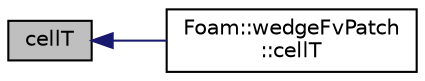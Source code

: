 digraph "cellT"
{
  bgcolor="transparent";
  edge [fontname="Helvetica",fontsize="10",labelfontname="Helvetica",labelfontsize="10"];
  node [fontname="Helvetica",fontsize="10",shape=record];
  rankdir="LR";
  Node1 [label="cellT",height=0.2,width=0.4,color="black", fillcolor="grey75", style="filled", fontcolor="black"];
  Node1 -> Node2 [dir="back",color="midnightblue",fontsize="10",style="solid",fontname="Helvetica"];
  Node2 [label="Foam::wedgeFvPatch\l::cellT",height=0.2,width=0.4,color="black",URL="$a02955.html#a641538fe7cf523ed8f85906b9755c24a",tooltip="Return neighbour-cell transformation tensor. "];
}
